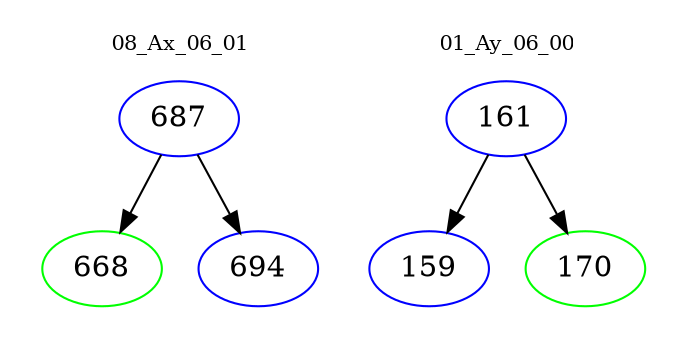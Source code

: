 digraph{
subgraph cluster_0 {
color = white
label = "08_Ax_06_01";
fontsize=10;
T0_687 [label="687", color="blue"]
T0_687 -> T0_668 [color="black"]
T0_668 [label="668", color="green"]
T0_687 -> T0_694 [color="black"]
T0_694 [label="694", color="blue"]
}
subgraph cluster_1 {
color = white
label = "01_Ay_06_00";
fontsize=10;
T1_161 [label="161", color="blue"]
T1_161 -> T1_159 [color="black"]
T1_159 [label="159", color="blue"]
T1_161 -> T1_170 [color="black"]
T1_170 [label="170", color="green"]
}
}
